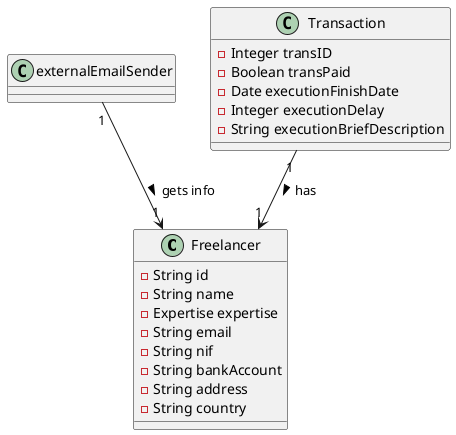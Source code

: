 @startuml

class Freelancer {
-String id
-String name
-Expertise expertise
-String email
-String nif
-String bankAccount
-String address
-String country
}

class externalEmailSender

class Transaction {
-Integer transID
-Boolean transPaid
-Date executionFinishDate
-Integer executionDelay
-String executionBriefDescription
}

Transaction "1" --> "1" Freelancer : has >
externalEmailSender"1" --> "1"Freelancer : gets info >



@enduml